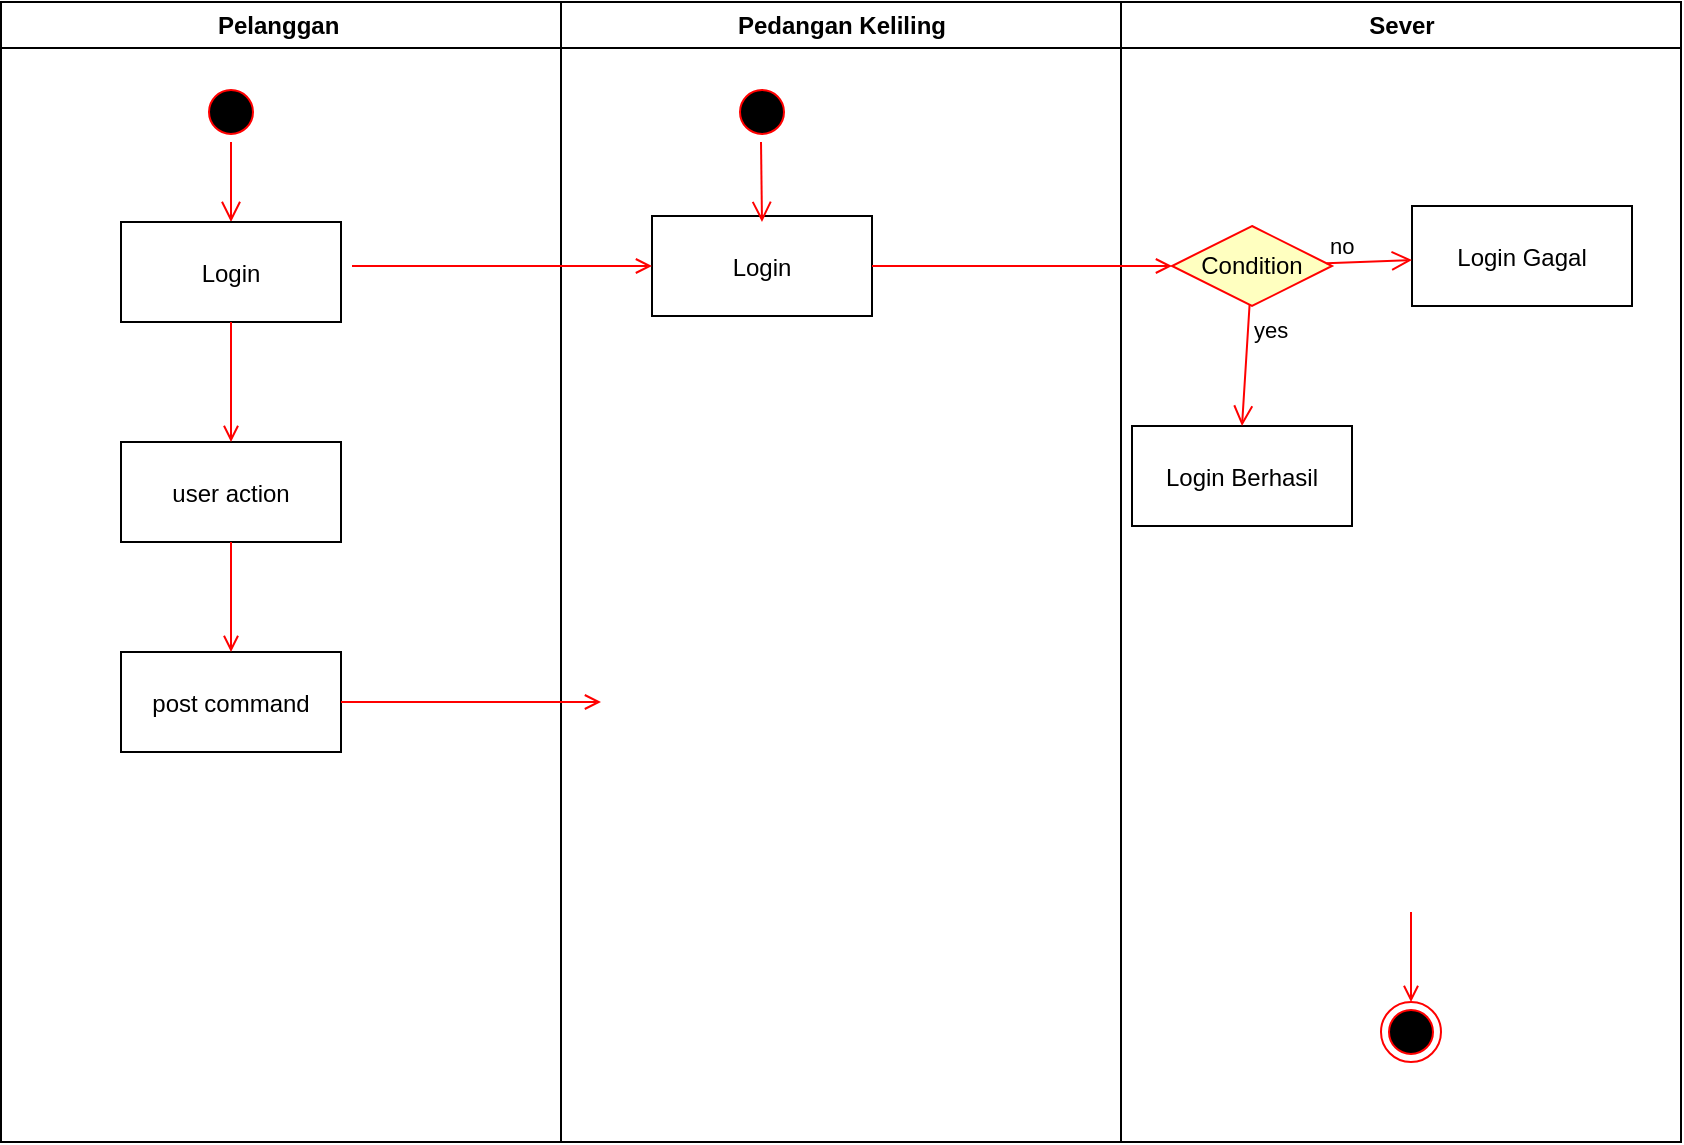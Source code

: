 <mxfile version="14.4.4" type="device"><diagram name="Page-1" id="e7e014a7-5840-1c2e-5031-d8a46d1fe8dd"><mxGraphModel dx="1422" dy="794" grid="1" gridSize="10" guides="1" tooltips="1" connect="1" arrows="1" fold="1" page="1" pageScale="1" pageWidth="1169" pageHeight="826" background="#ffffff" math="0" shadow="0"><root><mxCell id="0"/><mxCell id="1" parent="0"/><mxCell id="2" value="Pelanggan " style="swimlane;whiteSpace=wrap" parent="1" vertex="1"><mxGeometry x="164.5" y="128" width="280" height="570" as="geometry"/></mxCell><mxCell id="5" value="" style="ellipse;shape=startState;fillColor=#000000;strokeColor=#ff0000;" parent="2" vertex="1"><mxGeometry x="100" y="40" width="30" height="30" as="geometry"/></mxCell><mxCell id="6" value="" style="edgeStyle=elbowEdgeStyle;elbow=horizontal;verticalAlign=bottom;endArrow=open;endSize=8;strokeColor=#FF0000;endFill=1;rounded=0" parent="2" source="5" target="7" edge="1"><mxGeometry x="100" y="40" as="geometry"><mxPoint x="115" y="110" as="targetPoint"/></mxGeometry></mxCell><mxCell id="7" value="Login" style="" parent="2" vertex="1"><mxGeometry x="60" y="110" width="110" height="50" as="geometry"/></mxCell><mxCell id="8" value="user action" style="" parent="2" vertex="1"><mxGeometry x="60" y="220" width="110" height="50" as="geometry"/></mxCell><mxCell id="9" value="" style="endArrow=open;strokeColor=#FF0000;endFill=1;rounded=0" parent="2" source="7" target="8" edge="1"><mxGeometry relative="1" as="geometry"/></mxCell><mxCell id="10" value="post command" style="" parent="2" vertex="1"><mxGeometry x="60" y="325" width="110" height="50" as="geometry"/></mxCell><mxCell id="11" value="" style="endArrow=open;strokeColor=#FF0000;endFill=1;rounded=0" parent="2" source="8" target="10" edge="1"><mxGeometry relative="1" as="geometry"/></mxCell><mxCell id="3" value="Pedangan Keliling" style="swimlane;whiteSpace=wrap;startSize=23;" parent="1" vertex="1"><mxGeometry x="444.5" y="128" width="280" height="570" as="geometry"/></mxCell><mxCell id="13" value="" style="ellipse;shape=startState;fillColor=#000000;strokeColor=#ff0000;" parent="3" vertex="1"><mxGeometry x="85.5" y="40" width="30" height="30" as="geometry"/></mxCell><mxCell id="Y19KAwnAAHSKVofito3l-47" value="Login" style="" vertex="1" parent="3"><mxGeometry x="45.5" y="107" width="110" height="50" as="geometry"/></mxCell><mxCell id="Y19KAwnAAHSKVofito3l-49" value="" style="edgeStyle=elbowEdgeStyle;elbow=horizontal;verticalAlign=bottom;endArrow=open;endSize=8;strokeColor=#FF0000;endFill=1;rounded=0" edge="1" parent="3"><mxGeometry x="-79.5" y="-88" as="geometry"><mxPoint x="100.5" y="110" as="targetPoint"/><mxPoint x="100" y="70" as="sourcePoint"/></mxGeometry></mxCell><mxCell id="4" value="Sever" style="swimlane;whiteSpace=wrap" parent="1" vertex="1"><mxGeometry x="724.5" y="128" width="280" height="570" as="geometry"/></mxCell><mxCell id="38" value="" style="ellipse;shape=endState;fillColor=#000000;strokeColor=#ff0000" parent="4" vertex="1"><mxGeometry x="130" y="500" width="30" height="30" as="geometry"/></mxCell><mxCell id="39" value="" style="endArrow=open;strokeColor=#FF0000;endFill=1;rounded=0" parent="4" target="38" edge="1"><mxGeometry relative="1" as="geometry"><mxPoint x="145" y="455" as="sourcePoint"/></mxGeometry></mxCell><mxCell id="Y19KAwnAAHSKVofito3l-42" value="Login Gagal" style="" vertex="1" parent="4"><mxGeometry x="145.5" y="102" width="110" height="50" as="geometry"/></mxCell><mxCell id="Y19KAwnAAHSKVofito3l-43" value="Condition" style="rhombus;whiteSpace=wrap;html=1;fillColor=#ffffc0;strokeColor=#ff0000;" vertex="1" parent="4"><mxGeometry x="25.5" y="112" width="80" height="40" as="geometry"/></mxCell><mxCell id="Y19KAwnAAHSKVofito3l-44" value="no" style="html=1;align=left;verticalAlign=bottom;endArrow=open;endSize=8;strokeColor=#ff0000;" edge="1" source="Y19KAwnAAHSKVofito3l-43" parent="4" target="Y19KAwnAAHSKVofito3l-42"><mxGeometry x="-1" relative="1" as="geometry"><mxPoint x="25.5" y="132" as="targetPoint"/></mxGeometry></mxCell><mxCell id="Y19KAwnAAHSKVofito3l-46" value="Login Berhasil" style="" vertex="1" parent="4"><mxGeometry x="5.5" y="212" width="110" height="50" as="geometry"/></mxCell><mxCell id="Y19KAwnAAHSKVofito3l-45" value="yes" style="html=1;align=left;verticalAlign=top;endArrow=open;endSize=8;strokeColor=#ff0000;entryX=0.5;entryY=0;entryDx=0;entryDy=0;" edge="1" source="Y19KAwnAAHSKVofito3l-43" parent="4" target="Y19KAwnAAHSKVofito3l-46"><mxGeometry x="-1" relative="1" as="geometry"><mxPoint x="60.5" y="202" as="targetPoint"/></mxGeometry></mxCell><mxCell id="20" value="" style="endArrow=open;strokeColor=#FF0000;endFill=1;rounded=0" parent="1" source="10" edge="1"><mxGeometry relative="1" as="geometry"><mxPoint x="464.5" y="478" as="targetPoint"/></mxGeometry></mxCell><mxCell id="Y19KAwnAAHSKVofito3l-41" value="" style="endArrow=open;strokeColor=#FF0000;endFill=1;rounded=0;entryX=0;entryY=0.5;entryDx=0;entryDy=0;" edge="1" parent="1" source="Y19KAwnAAHSKVofito3l-47" target="Y19KAwnAAHSKVofito3l-43"><mxGeometry relative="1" as="geometry"><mxPoint x="340" y="260" as="sourcePoint"/><mxPoint x="830" y="260" as="targetPoint"/></mxGeometry></mxCell><mxCell id="Y19KAwnAAHSKVofito3l-48" value="" style="endArrow=open;strokeColor=#FF0000;endFill=1;rounded=0;entryX=0;entryY=0.5;entryDx=0;entryDy=0;" edge="1" parent="1" target="Y19KAwnAAHSKVofito3l-47"><mxGeometry relative="1" as="geometry"><mxPoint x="340" y="260" as="sourcePoint"/><mxPoint x="750" y="260" as="targetPoint"/></mxGeometry></mxCell></root></mxGraphModel></diagram></mxfile>